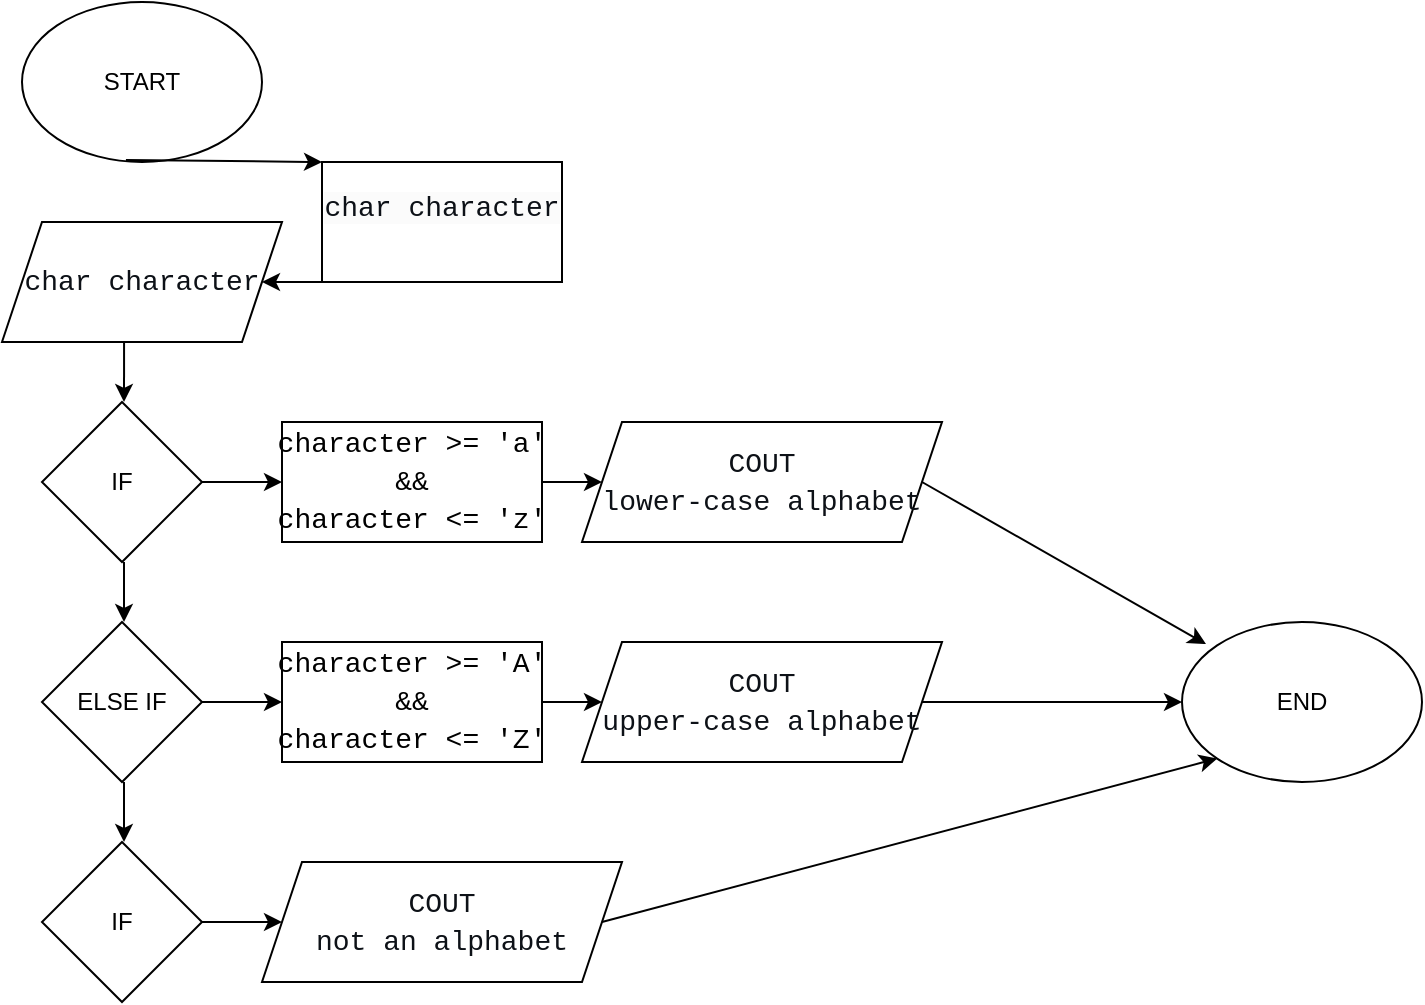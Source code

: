 <mxfile version="24.4.0" type="github">
  <diagram name="Page-1" id="UtIUXksldWrADd2EJ5hv">
    <mxGraphModel dx="880" dy="2668" grid="1" gridSize="10" guides="1" tooltips="1" connect="1" arrows="1" fold="1" page="1" pageScale="1" pageWidth="850" pageHeight="1100" math="0" shadow="0">
      <root>
        <mxCell id="0" />
        <mxCell id="1" parent="0" />
        <mxCell id="iqu5ZTfEStB9J5M7Hq_T-1" value="START" style="ellipse;whiteSpace=wrap;html=1;" parent="1" vertex="1">
          <mxGeometry x="30" y="-2200" width="120" height="80" as="geometry" />
        </mxCell>
        <mxCell id="iqu5ZTfEStB9J5M7Hq_T-2" value="" style="endArrow=classic;html=1;rounded=0;exitX=0.433;exitY=0.988;exitDx=0;exitDy=0;exitPerimeter=0;entryX=0;entryY=0;entryDx=0;entryDy=0;" parent="1" source="iqu5ZTfEStB9J5M7Hq_T-1" edge="1" target="s-Xl6iHjsQ3xQf4z3YHW-1">
          <mxGeometry width="50" height="50" relative="1" as="geometry">
            <mxPoint x="400" y="-2150" as="sourcePoint" />
            <mxPoint x="82" y="-2090" as="targetPoint" />
          </mxGeometry>
        </mxCell>
        <mxCell id="iqu5ZTfEStB9J5M7Hq_T-3" value="&lt;div style=&quot;font-family: Consolas, &amp;quot;Courier New&amp;quot;, monospace; font-size: 14px; line-height: 19px; white-space: pre;&quot;&gt;&lt;font style=&quot;&quot; color=&quot;#0d1117&quot;&gt;char character&lt;/font&gt;&lt;/div&gt;" style="shape=parallelogram;perimeter=parallelogramPerimeter;whiteSpace=wrap;html=1;fixedSize=1;" parent="1" vertex="1">
          <mxGeometry x="20" y="-2090" width="140" height="60" as="geometry" />
        </mxCell>
        <mxCell id="iqu5ZTfEStB9J5M7Hq_T-4" value="" style="endArrow=classic;html=1;rounded=0;exitX=0.436;exitY=1;exitDx=0;exitDy=0;exitPerimeter=0;" parent="1" source="iqu5ZTfEStB9J5M7Hq_T-3" edge="1">
          <mxGeometry width="50" height="50" relative="1" as="geometry">
            <mxPoint x="400" y="-2090" as="sourcePoint" />
            <mxPoint x="81" y="-2000" as="targetPoint" />
          </mxGeometry>
        </mxCell>
        <mxCell id="iqu5ZTfEStB9J5M7Hq_T-5" value="IF" style="rhombus;whiteSpace=wrap;html=1;" parent="1" vertex="1">
          <mxGeometry x="40" y="-2000" width="80" height="80" as="geometry" />
        </mxCell>
        <mxCell id="iqu5ZTfEStB9J5M7Hq_T-6" value="" style="endArrow=classic;html=1;rounded=0;exitX=1;exitY=0.5;exitDx=0;exitDy=0;" parent="1" source="iqu5ZTfEStB9J5M7Hq_T-5" edge="1">
          <mxGeometry width="50" height="50" relative="1" as="geometry">
            <mxPoint x="400" y="-2090" as="sourcePoint" />
            <mxPoint x="160" y="-1960" as="targetPoint" />
          </mxGeometry>
        </mxCell>
        <mxCell id="iqu5ZTfEStB9J5M7Hq_T-7" value="" style="endArrow=classic;html=1;rounded=0;exitX=0.436;exitY=1;exitDx=0;exitDy=0;exitPerimeter=0;" parent="1" edge="1">
          <mxGeometry width="50" height="50" relative="1" as="geometry">
            <mxPoint x="81" y="-1920" as="sourcePoint" />
            <mxPoint x="81" y="-1890" as="targetPoint" />
          </mxGeometry>
        </mxCell>
        <mxCell id="iqu5ZTfEStB9J5M7Hq_T-8" value="ELSE IF" style="rhombus;whiteSpace=wrap;html=1;" parent="1" vertex="1">
          <mxGeometry x="40" y="-1890" width="80" height="80" as="geometry" />
        </mxCell>
        <mxCell id="iqu5ZTfEStB9J5M7Hq_T-9" value="" style="endArrow=classic;html=1;rounded=0;exitX=1;exitY=0.5;exitDx=0;exitDy=0;" parent="1" source="iqu5ZTfEStB9J5M7Hq_T-8" edge="1">
          <mxGeometry width="50" height="50" relative="1" as="geometry">
            <mxPoint x="400" y="-1980" as="sourcePoint" />
            <mxPoint x="160" y="-1850" as="targetPoint" />
          </mxGeometry>
        </mxCell>
        <mxCell id="iqu5ZTfEStB9J5M7Hq_T-10" value="" style="endArrow=classic;html=1;rounded=0;exitX=0.436;exitY=1;exitDx=0;exitDy=0;exitPerimeter=0;" parent="1" edge="1">
          <mxGeometry width="50" height="50" relative="1" as="geometry">
            <mxPoint x="81" y="-1810" as="sourcePoint" />
            <mxPoint x="81" y="-1780" as="targetPoint" />
          </mxGeometry>
        </mxCell>
        <mxCell id="iqu5ZTfEStB9J5M7Hq_T-11" value="IF" style="rhombus;whiteSpace=wrap;html=1;" parent="1" vertex="1">
          <mxGeometry x="40" y="-1780" width="80" height="80" as="geometry" />
        </mxCell>
        <mxCell id="iqu5ZTfEStB9J5M7Hq_T-12" value="" style="endArrow=classic;html=1;rounded=0;exitX=1;exitY=0.5;exitDx=0;exitDy=0;" parent="1" source="iqu5ZTfEStB9J5M7Hq_T-11" edge="1">
          <mxGeometry width="50" height="50" relative="1" as="geometry">
            <mxPoint x="400" y="-1870" as="sourcePoint" />
            <mxPoint x="160" y="-1740" as="targetPoint" />
          </mxGeometry>
        </mxCell>
        <mxCell id="iqu5ZTfEStB9J5M7Hq_T-13" value="&lt;br&gt;&lt;div style=&quot;font-family: Consolas, &amp;quot;Courier New&amp;quot;, monospace; font-weight: normal; font-size: 14px; line-height: 19px; white-space: pre;&quot;&gt;&lt;div&gt;character &amp;gt;= &#39;a&#39;&lt;/div&gt;&lt;div&gt; &amp;amp;&amp;amp; &lt;/div&gt;&lt;div&gt;character &amp;lt;= &#39;z&#39;&lt;/div&gt;&lt;/div&gt;&lt;div&gt;&lt;br&gt;&lt;/div&gt;" style="rounded=0;whiteSpace=wrap;html=1;" parent="1" vertex="1">
          <mxGeometry x="160" y="-1990" width="130" height="60" as="geometry" />
        </mxCell>
        <mxCell id="iqu5ZTfEStB9J5M7Hq_T-14" value="" style="endArrow=classic;html=1;rounded=0;exitX=1;exitY=0.5;exitDx=0;exitDy=0;" parent="1" source="iqu5ZTfEStB9J5M7Hq_T-13" edge="1">
          <mxGeometry width="50" height="50" relative="1" as="geometry">
            <mxPoint x="400" y="-1790" as="sourcePoint" />
            <mxPoint x="320" y="-1960" as="targetPoint" />
          </mxGeometry>
        </mxCell>
        <mxCell id="iqu5ZTfEStB9J5M7Hq_T-15" value="&lt;div style=&quot;font-family: Consolas, &amp;quot;Courier New&amp;quot;, monospace; font-size: 14px; line-height: 19px; white-space: pre;&quot;&gt;&lt;font style=&quot;&quot; color=&quot;#0d1117&quot;&gt;COUT&lt;/font&gt;&lt;/div&gt;&lt;div style=&quot;font-family: Consolas, &amp;quot;Courier New&amp;quot;, monospace; font-size: 14px; line-height: 19px; white-space: pre;&quot;&gt;&lt;font style=&quot;&quot; color=&quot;#0d1117&quot;&gt;lower-case alphabet&lt;/font&gt;&lt;/div&gt;" style="shape=parallelogram;perimeter=parallelogramPerimeter;whiteSpace=wrap;html=1;fixedSize=1;" parent="1" vertex="1">
          <mxGeometry x="310" y="-1990" width="180" height="60" as="geometry" />
        </mxCell>
        <mxCell id="iqu5ZTfEStB9J5M7Hq_T-16" value="&lt;br&gt;&lt;div style=&quot;font-family: Consolas, &amp;quot;Courier New&amp;quot;, monospace; font-weight: normal; font-size: 14px; line-height: 19px; white-space: pre;&quot;&gt;&lt;div&gt;character &amp;gt;= &#39;A&#39;&lt;/div&gt;&lt;div&gt; &amp;amp;&amp;amp; &lt;/div&gt;&lt;div&gt;character &amp;lt;= &#39;Z&#39;&lt;/div&gt;&lt;/div&gt;&lt;div&gt;&lt;br&gt;&lt;/div&gt;" style="rounded=0;whiteSpace=wrap;html=1;" parent="1" vertex="1">
          <mxGeometry x="160" y="-1880" width="130" height="60" as="geometry" />
        </mxCell>
        <mxCell id="iqu5ZTfEStB9J5M7Hq_T-17" value="" style="endArrow=classic;html=1;rounded=0;exitX=1;exitY=0.5;exitDx=0;exitDy=0;" parent="1" source="iqu5ZTfEStB9J5M7Hq_T-16" edge="1">
          <mxGeometry width="50" height="50" relative="1" as="geometry">
            <mxPoint x="400" y="-1680" as="sourcePoint" />
            <mxPoint x="320" y="-1850" as="targetPoint" />
          </mxGeometry>
        </mxCell>
        <mxCell id="iqu5ZTfEStB9J5M7Hq_T-18" value="&lt;div style=&quot;font-family: Consolas, &amp;quot;Courier New&amp;quot;, monospace; font-size: 14px; line-height: 19px; white-space: pre;&quot;&gt;&lt;font style=&quot;&quot; color=&quot;#0d1117&quot;&gt;COUT&lt;/font&gt;&lt;/div&gt;&lt;div style=&quot;font-family: Consolas, &amp;quot;Courier New&amp;quot;, monospace; font-size: 14px; line-height: 19px; white-space: pre;&quot;&gt;&lt;font style=&quot;&quot; color=&quot;#0d1117&quot;&gt;upper-case alphabet&lt;/font&gt;&lt;/div&gt;" style="shape=parallelogram;perimeter=parallelogramPerimeter;whiteSpace=wrap;html=1;fixedSize=1;" parent="1" vertex="1">
          <mxGeometry x="310" y="-1880" width="180" height="60" as="geometry" />
        </mxCell>
        <mxCell id="iqu5ZTfEStB9J5M7Hq_T-19" value="&lt;div style=&quot;font-family: Consolas, &amp;quot;Courier New&amp;quot;, monospace; font-size: 14px; line-height: 19px; white-space: pre;&quot;&gt;&lt;font style=&quot;&quot; color=&quot;#0d1117&quot;&gt;COUT&lt;/font&gt;&lt;/div&gt;&lt;div style=&quot;font-family: Consolas, &amp;quot;Courier New&amp;quot;, monospace; font-size: 14px; line-height: 19px; white-space: pre;&quot;&gt;&lt;font style=&quot;&quot; color=&quot;#0d1117&quot;&gt;not an alphabet&lt;/font&gt;&lt;/div&gt;" style="shape=parallelogram;perimeter=parallelogramPerimeter;whiteSpace=wrap;html=1;fixedSize=1;" parent="1" vertex="1">
          <mxGeometry x="150" y="-1770" width="180" height="60" as="geometry" />
        </mxCell>
        <mxCell id="iqu5ZTfEStB9J5M7Hq_T-20" value="END" style="ellipse;whiteSpace=wrap;html=1;" parent="1" vertex="1">
          <mxGeometry x="610" y="-1890" width="120" height="80" as="geometry" />
        </mxCell>
        <mxCell id="iqu5ZTfEStB9J5M7Hq_T-21" value="" style="endArrow=classic;html=1;rounded=0;exitX=1;exitY=0.5;exitDx=0;exitDy=0;entryX=0;entryY=1;entryDx=0;entryDy=0;" parent="1" source="iqu5ZTfEStB9J5M7Hq_T-19" target="iqu5ZTfEStB9J5M7Hq_T-20" edge="1">
          <mxGeometry width="50" height="50" relative="1" as="geometry">
            <mxPoint x="400" y="-1790" as="sourcePoint" />
            <mxPoint x="450" y="-1840" as="targetPoint" />
          </mxGeometry>
        </mxCell>
        <mxCell id="iqu5ZTfEStB9J5M7Hq_T-23" value="" style="endArrow=classic;html=1;rounded=0;exitX=1;exitY=0.5;exitDx=0;exitDy=0;entryX=0;entryY=0.5;entryDx=0;entryDy=0;" parent="1" source="iqu5ZTfEStB9J5M7Hq_T-18" target="iqu5ZTfEStB9J5M7Hq_T-20" edge="1">
          <mxGeometry width="50" height="50" relative="1" as="geometry">
            <mxPoint x="400" y="-1790" as="sourcePoint" />
            <mxPoint x="450" y="-1840" as="targetPoint" />
          </mxGeometry>
        </mxCell>
        <mxCell id="iqu5ZTfEStB9J5M7Hq_T-24" value="" style="endArrow=classic;html=1;rounded=0;exitX=1;exitY=0.5;exitDx=0;exitDy=0;entryX=0.1;entryY=0.138;entryDx=0;entryDy=0;entryPerimeter=0;" parent="1" source="iqu5ZTfEStB9J5M7Hq_T-15" target="iqu5ZTfEStB9J5M7Hq_T-20" edge="1">
          <mxGeometry width="50" height="50" relative="1" as="geometry">
            <mxPoint x="400" y="-1790" as="sourcePoint" />
            <mxPoint x="450" y="-1840" as="targetPoint" />
          </mxGeometry>
        </mxCell>
        <mxCell id="s-Xl6iHjsQ3xQf4z3YHW-1" value="&#xa;&lt;span style=&quot;color: rgb(13, 17, 23); font-family: Consolas, &amp;quot;Courier New&amp;quot;, monospace; font-size: 14px; font-style: normal; font-variant-ligatures: normal; font-variant-caps: normal; font-weight: 400; letter-spacing: normal; orphans: 2; text-align: center; text-indent: 0px; text-transform: none; widows: 2; word-spacing: 0px; -webkit-text-stroke-width: 0px; white-space: pre; background-color: rgb(251, 251, 251); text-decoration-thickness: initial; text-decoration-style: initial; text-decoration-color: initial; display: inline !important; float: none;&quot;&gt;char character&lt;/span&gt;&#xa;&#xa;" style="rounded=0;whiteSpace=wrap;html=1;" vertex="1" parent="1">
          <mxGeometry x="180" y="-2120" width="120" height="60" as="geometry" />
        </mxCell>
        <mxCell id="s-Xl6iHjsQ3xQf4z3YHW-2" value="" style="endArrow=classic;html=1;rounded=0;exitX=0;exitY=1;exitDx=0;exitDy=0;entryX=1;entryY=0.5;entryDx=0;entryDy=0;" edge="1" parent="1" source="s-Xl6iHjsQ3xQf4z3YHW-1" target="iqu5ZTfEStB9J5M7Hq_T-3">
          <mxGeometry width="50" height="50" relative="1" as="geometry">
            <mxPoint x="400" y="-1930" as="sourcePoint" />
            <mxPoint x="450" y="-1980" as="targetPoint" />
          </mxGeometry>
        </mxCell>
      </root>
    </mxGraphModel>
  </diagram>
</mxfile>
